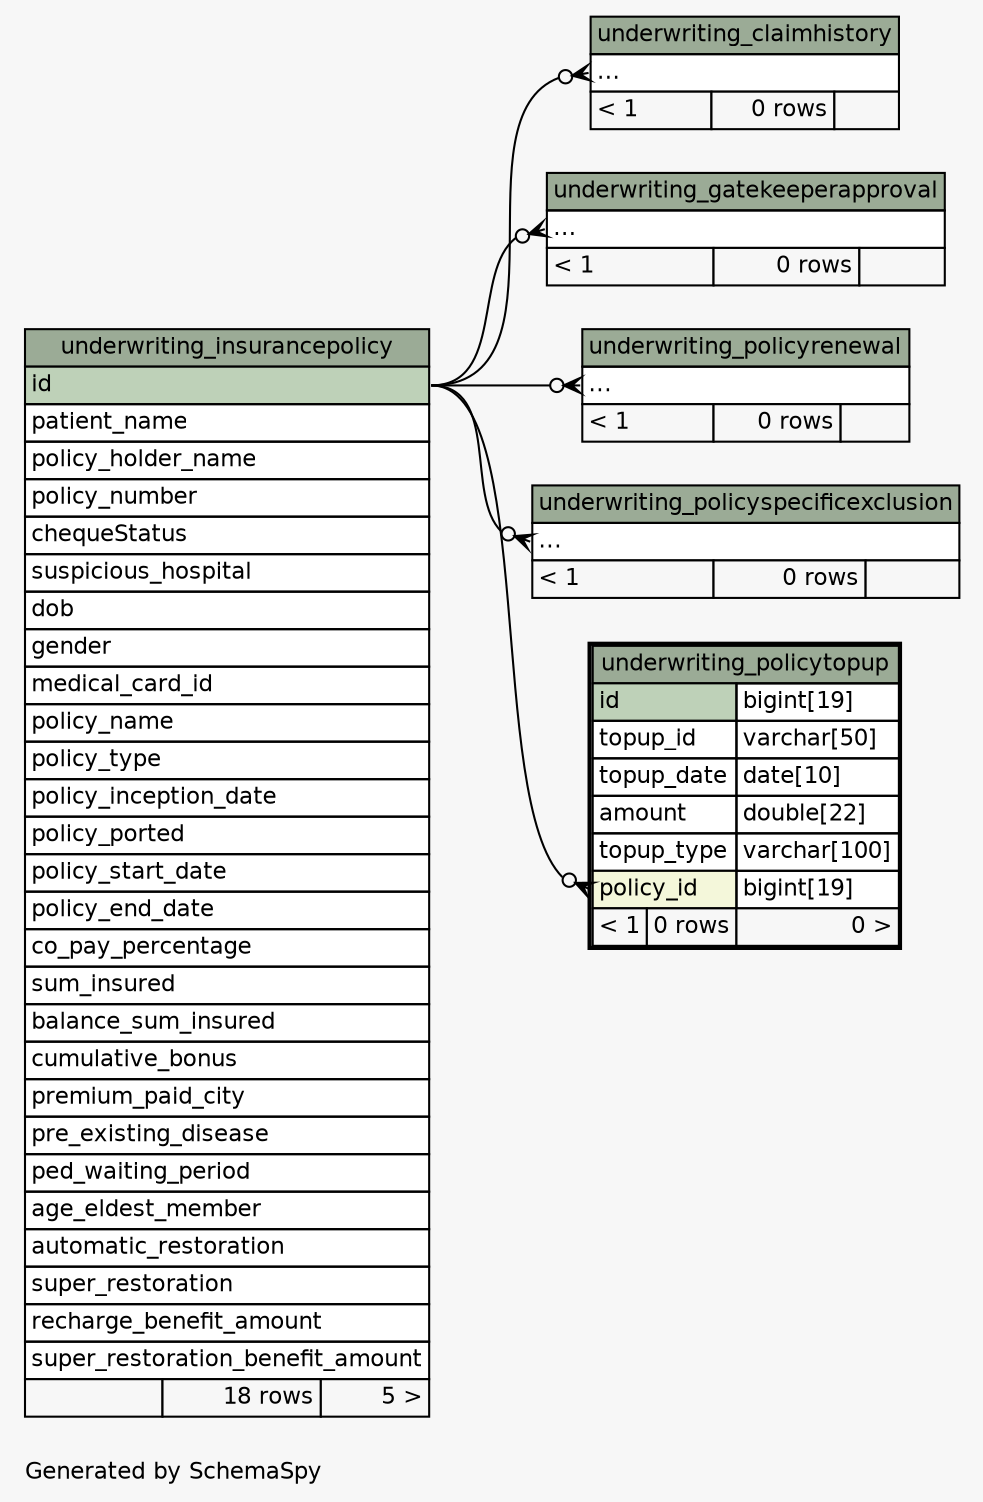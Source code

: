 // dot 6.0.1 on Linux 5.19.13-zen1-1-zen
// SchemaSpy rev 590
digraph "twoDegreesRelationshipsDiagram" {
  graph [
    rankdir="RL"
    bgcolor="#f7f7f7"
    label="\nGenerated by SchemaSpy"
    labeljust="l"
    nodesep="0.18"
    ranksep="0.46"
    fontname="Helvetica"
    fontsize="11"
  ];
  node [
    fontname="Helvetica"
    fontsize="11"
    shape="plaintext"
  ];
  edge [
    arrowsize="0.8"
  ];
  "underwriting_claimhistory":"elipses":w -> "underwriting_insurancepolicy":"id":e [arrowhead=none dir=back arrowtail=crowodot];
  "underwriting_gatekeeperapproval":"elipses":w -> "underwriting_insurancepolicy":"id":e [arrowhead=none dir=back arrowtail=crowodot];
  "underwriting_policyrenewal":"elipses":w -> "underwriting_insurancepolicy":"id":e [arrowhead=none dir=back arrowtail=crowodot];
  "underwriting_policyspecificexclusion":"elipses":w -> "underwriting_insurancepolicy":"id":e [arrowhead=none dir=back arrowtail=crowodot];
  "underwriting_policytopup":"policy_id":w -> "underwriting_insurancepolicy":"id":e [arrowhead=none dir=back arrowtail=crowodot];
  "underwriting_claimhistory" [
    label=<
    <TABLE BORDER="0" CELLBORDER="1" CELLSPACING="0" BGCOLOR="#ffffff">
      <TR><TD COLSPAN="3" BGCOLOR="#9bab96" ALIGN="CENTER">underwriting_claimhistory</TD></TR>
      <TR><TD PORT="elipses" COLSPAN="3" ALIGN="LEFT">...</TD></TR>
      <TR><TD ALIGN="LEFT" BGCOLOR="#f7f7f7">&lt; 1</TD><TD ALIGN="RIGHT" BGCOLOR="#f7f7f7">0 rows</TD><TD ALIGN="RIGHT" BGCOLOR="#f7f7f7">  </TD></TR>
    </TABLE>>
    URL="underwriting_claimhistory.html"
    tooltip="underwriting_claimhistory"
  ];
  "underwriting_gatekeeperapproval" [
    label=<
    <TABLE BORDER="0" CELLBORDER="1" CELLSPACING="0" BGCOLOR="#ffffff">
      <TR><TD COLSPAN="3" BGCOLOR="#9bab96" ALIGN="CENTER">underwriting_gatekeeperapproval</TD></TR>
      <TR><TD PORT="elipses" COLSPAN="3" ALIGN="LEFT">...</TD></TR>
      <TR><TD ALIGN="LEFT" BGCOLOR="#f7f7f7">&lt; 1</TD><TD ALIGN="RIGHT" BGCOLOR="#f7f7f7">0 rows</TD><TD ALIGN="RIGHT" BGCOLOR="#f7f7f7">  </TD></TR>
    </TABLE>>
    URL="underwriting_gatekeeperapproval.html"
    tooltip="underwriting_gatekeeperapproval"
  ];
  "underwriting_insurancepolicy" [
    label=<
    <TABLE BORDER="0" CELLBORDER="1" CELLSPACING="0" BGCOLOR="#ffffff">
      <TR><TD COLSPAN="3" BGCOLOR="#9bab96" ALIGN="CENTER">underwriting_insurancepolicy</TD></TR>
      <TR><TD PORT="id" COLSPAN="3" BGCOLOR="#bed1b8" ALIGN="LEFT">id</TD></TR>
      <TR><TD PORT="patient_name" COLSPAN="3" ALIGN="LEFT">patient_name</TD></TR>
      <TR><TD PORT="policy_holder_name" COLSPAN="3" ALIGN="LEFT">policy_holder_name</TD></TR>
      <TR><TD PORT="policy_number" COLSPAN="3" ALIGN="LEFT">policy_number</TD></TR>
      <TR><TD PORT="chequeStatus" COLSPAN="3" ALIGN="LEFT">chequeStatus</TD></TR>
      <TR><TD PORT="suspicious_hospital" COLSPAN="3" ALIGN="LEFT">suspicious_hospital</TD></TR>
      <TR><TD PORT="dob" COLSPAN="3" ALIGN="LEFT">dob</TD></TR>
      <TR><TD PORT="gender" COLSPAN="3" ALIGN="LEFT">gender</TD></TR>
      <TR><TD PORT="medical_card_id" COLSPAN="3" ALIGN="LEFT">medical_card_id</TD></TR>
      <TR><TD PORT="policy_name" COLSPAN="3" ALIGN="LEFT">policy_name</TD></TR>
      <TR><TD PORT="policy_type" COLSPAN="3" ALIGN="LEFT">policy_type</TD></TR>
      <TR><TD PORT="policy_inception_date" COLSPAN="3" ALIGN="LEFT">policy_inception_date</TD></TR>
      <TR><TD PORT="policy_ported" COLSPAN="3" ALIGN="LEFT">policy_ported</TD></TR>
      <TR><TD PORT="policy_start_date" COLSPAN="3" ALIGN="LEFT">policy_start_date</TD></TR>
      <TR><TD PORT="policy_end_date" COLSPAN="3" ALIGN="LEFT">policy_end_date</TD></TR>
      <TR><TD PORT="co_pay_percentage" COLSPAN="3" ALIGN="LEFT">co_pay_percentage</TD></TR>
      <TR><TD PORT="sum_insured" COLSPAN="3" ALIGN="LEFT">sum_insured</TD></TR>
      <TR><TD PORT="balance_sum_insured" COLSPAN="3" ALIGN="LEFT">balance_sum_insured</TD></TR>
      <TR><TD PORT="cumulative_bonus" COLSPAN="3" ALIGN="LEFT">cumulative_bonus</TD></TR>
      <TR><TD PORT="premium_paid_city" COLSPAN="3" ALIGN="LEFT">premium_paid_city</TD></TR>
      <TR><TD PORT="pre_existing_disease" COLSPAN="3" ALIGN="LEFT">pre_existing_disease</TD></TR>
      <TR><TD PORT="ped_waiting_period" COLSPAN="3" ALIGN="LEFT">ped_waiting_period</TD></TR>
      <TR><TD PORT="age_eldest_member" COLSPAN="3" ALIGN="LEFT">age_eldest_member</TD></TR>
      <TR><TD PORT="automatic_restoration" COLSPAN="3" ALIGN="LEFT">automatic_restoration</TD></TR>
      <TR><TD PORT="super_restoration" COLSPAN="3" ALIGN="LEFT">super_restoration</TD></TR>
      <TR><TD PORT="recharge_benefit_amount" COLSPAN="3" ALIGN="LEFT">recharge_benefit_amount</TD></TR>
      <TR><TD PORT="super_restoration_benefit_amount" COLSPAN="3" ALIGN="LEFT">super_restoration_benefit_amount</TD></TR>
      <TR><TD ALIGN="LEFT" BGCOLOR="#f7f7f7">  </TD><TD ALIGN="RIGHT" BGCOLOR="#f7f7f7">18 rows</TD><TD ALIGN="RIGHT" BGCOLOR="#f7f7f7">5 &gt;</TD></TR>
    </TABLE>>
    URL="underwriting_insurancepolicy.html"
    tooltip="underwriting_insurancepolicy"
  ];
  "underwriting_policyrenewal" [
    label=<
    <TABLE BORDER="0" CELLBORDER="1" CELLSPACING="0" BGCOLOR="#ffffff">
      <TR><TD COLSPAN="3" BGCOLOR="#9bab96" ALIGN="CENTER">underwriting_policyrenewal</TD></TR>
      <TR><TD PORT="elipses" COLSPAN="3" ALIGN="LEFT">...</TD></TR>
      <TR><TD ALIGN="LEFT" BGCOLOR="#f7f7f7">&lt; 1</TD><TD ALIGN="RIGHT" BGCOLOR="#f7f7f7">0 rows</TD><TD ALIGN="RIGHT" BGCOLOR="#f7f7f7">  </TD></TR>
    </TABLE>>
    URL="underwriting_policyrenewal.html"
    tooltip="underwriting_policyrenewal"
  ];
  "underwriting_policyspecificexclusion" [
    label=<
    <TABLE BORDER="0" CELLBORDER="1" CELLSPACING="0" BGCOLOR="#ffffff">
      <TR><TD COLSPAN="3" BGCOLOR="#9bab96" ALIGN="CENTER">underwriting_policyspecificexclusion</TD></TR>
      <TR><TD PORT="elipses" COLSPAN="3" ALIGN="LEFT">...</TD></TR>
      <TR><TD ALIGN="LEFT" BGCOLOR="#f7f7f7">&lt; 1</TD><TD ALIGN="RIGHT" BGCOLOR="#f7f7f7">0 rows</TD><TD ALIGN="RIGHT" BGCOLOR="#f7f7f7">  </TD></TR>
    </TABLE>>
    URL="underwriting_policyspecificexclusion.html"
    tooltip="underwriting_policyspecificexclusion"
  ];
  "underwriting_policytopup" [
    label=<
    <TABLE BORDER="2" CELLBORDER="1" CELLSPACING="0" BGCOLOR="#ffffff">
      <TR><TD COLSPAN="3" BGCOLOR="#9bab96" ALIGN="CENTER">underwriting_policytopup</TD></TR>
      <TR><TD PORT="id" COLSPAN="2" BGCOLOR="#bed1b8" ALIGN="LEFT">id</TD><TD PORT="id.type" ALIGN="LEFT">bigint[19]</TD></TR>
      <TR><TD PORT="topup_id" COLSPAN="2" ALIGN="LEFT">topup_id</TD><TD PORT="topup_id.type" ALIGN="LEFT">varchar[50]</TD></TR>
      <TR><TD PORT="topup_date" COLSPAN="2" ALIGN="LEFT">topup_date</TD><TD PORT="topup_date.type" ALIGN="LEFT">date[10]</TD></TR>
      <TR><TD PORT="amount" COLSPAN="2" ALIGN="LEFT">amount</TD><TD PORT="amount.type" ALIGN="LEFT">double[22]</TD></TR>
      <TR><TD PORT="topup_type" COLSPAN="2" ALIGN="LEFT">topup_type</TD><TD PORT="topup_type.type" ALIGN="LEFT">varchar[100]</TD></TR>
      <TR><TD PORT="policy_id" COLSPAN="2" BGCOLOR="#f4f7da" ALIGN="LEFT">policy_id</TD><TD PORT="policy_id.type" ALIGN="LEFT">bigint[19]</TD></TR>
      <TR><TD ALIGN="LEFT" BGCOLOR="#f7f7f7">&lt; 1</TD><TD ALIGN="RIGHT" BGCOLOR="#f7f7f7">0 rows</TD><TD ALIGN="RIGHT" BGCOLOR="#f7f7f7">0 &gt;</TD></TR>
    </TABLE>>
    URL="underwriting_policytopup.html"
    tooltip="underwriting_policytopup"
  ];
}
